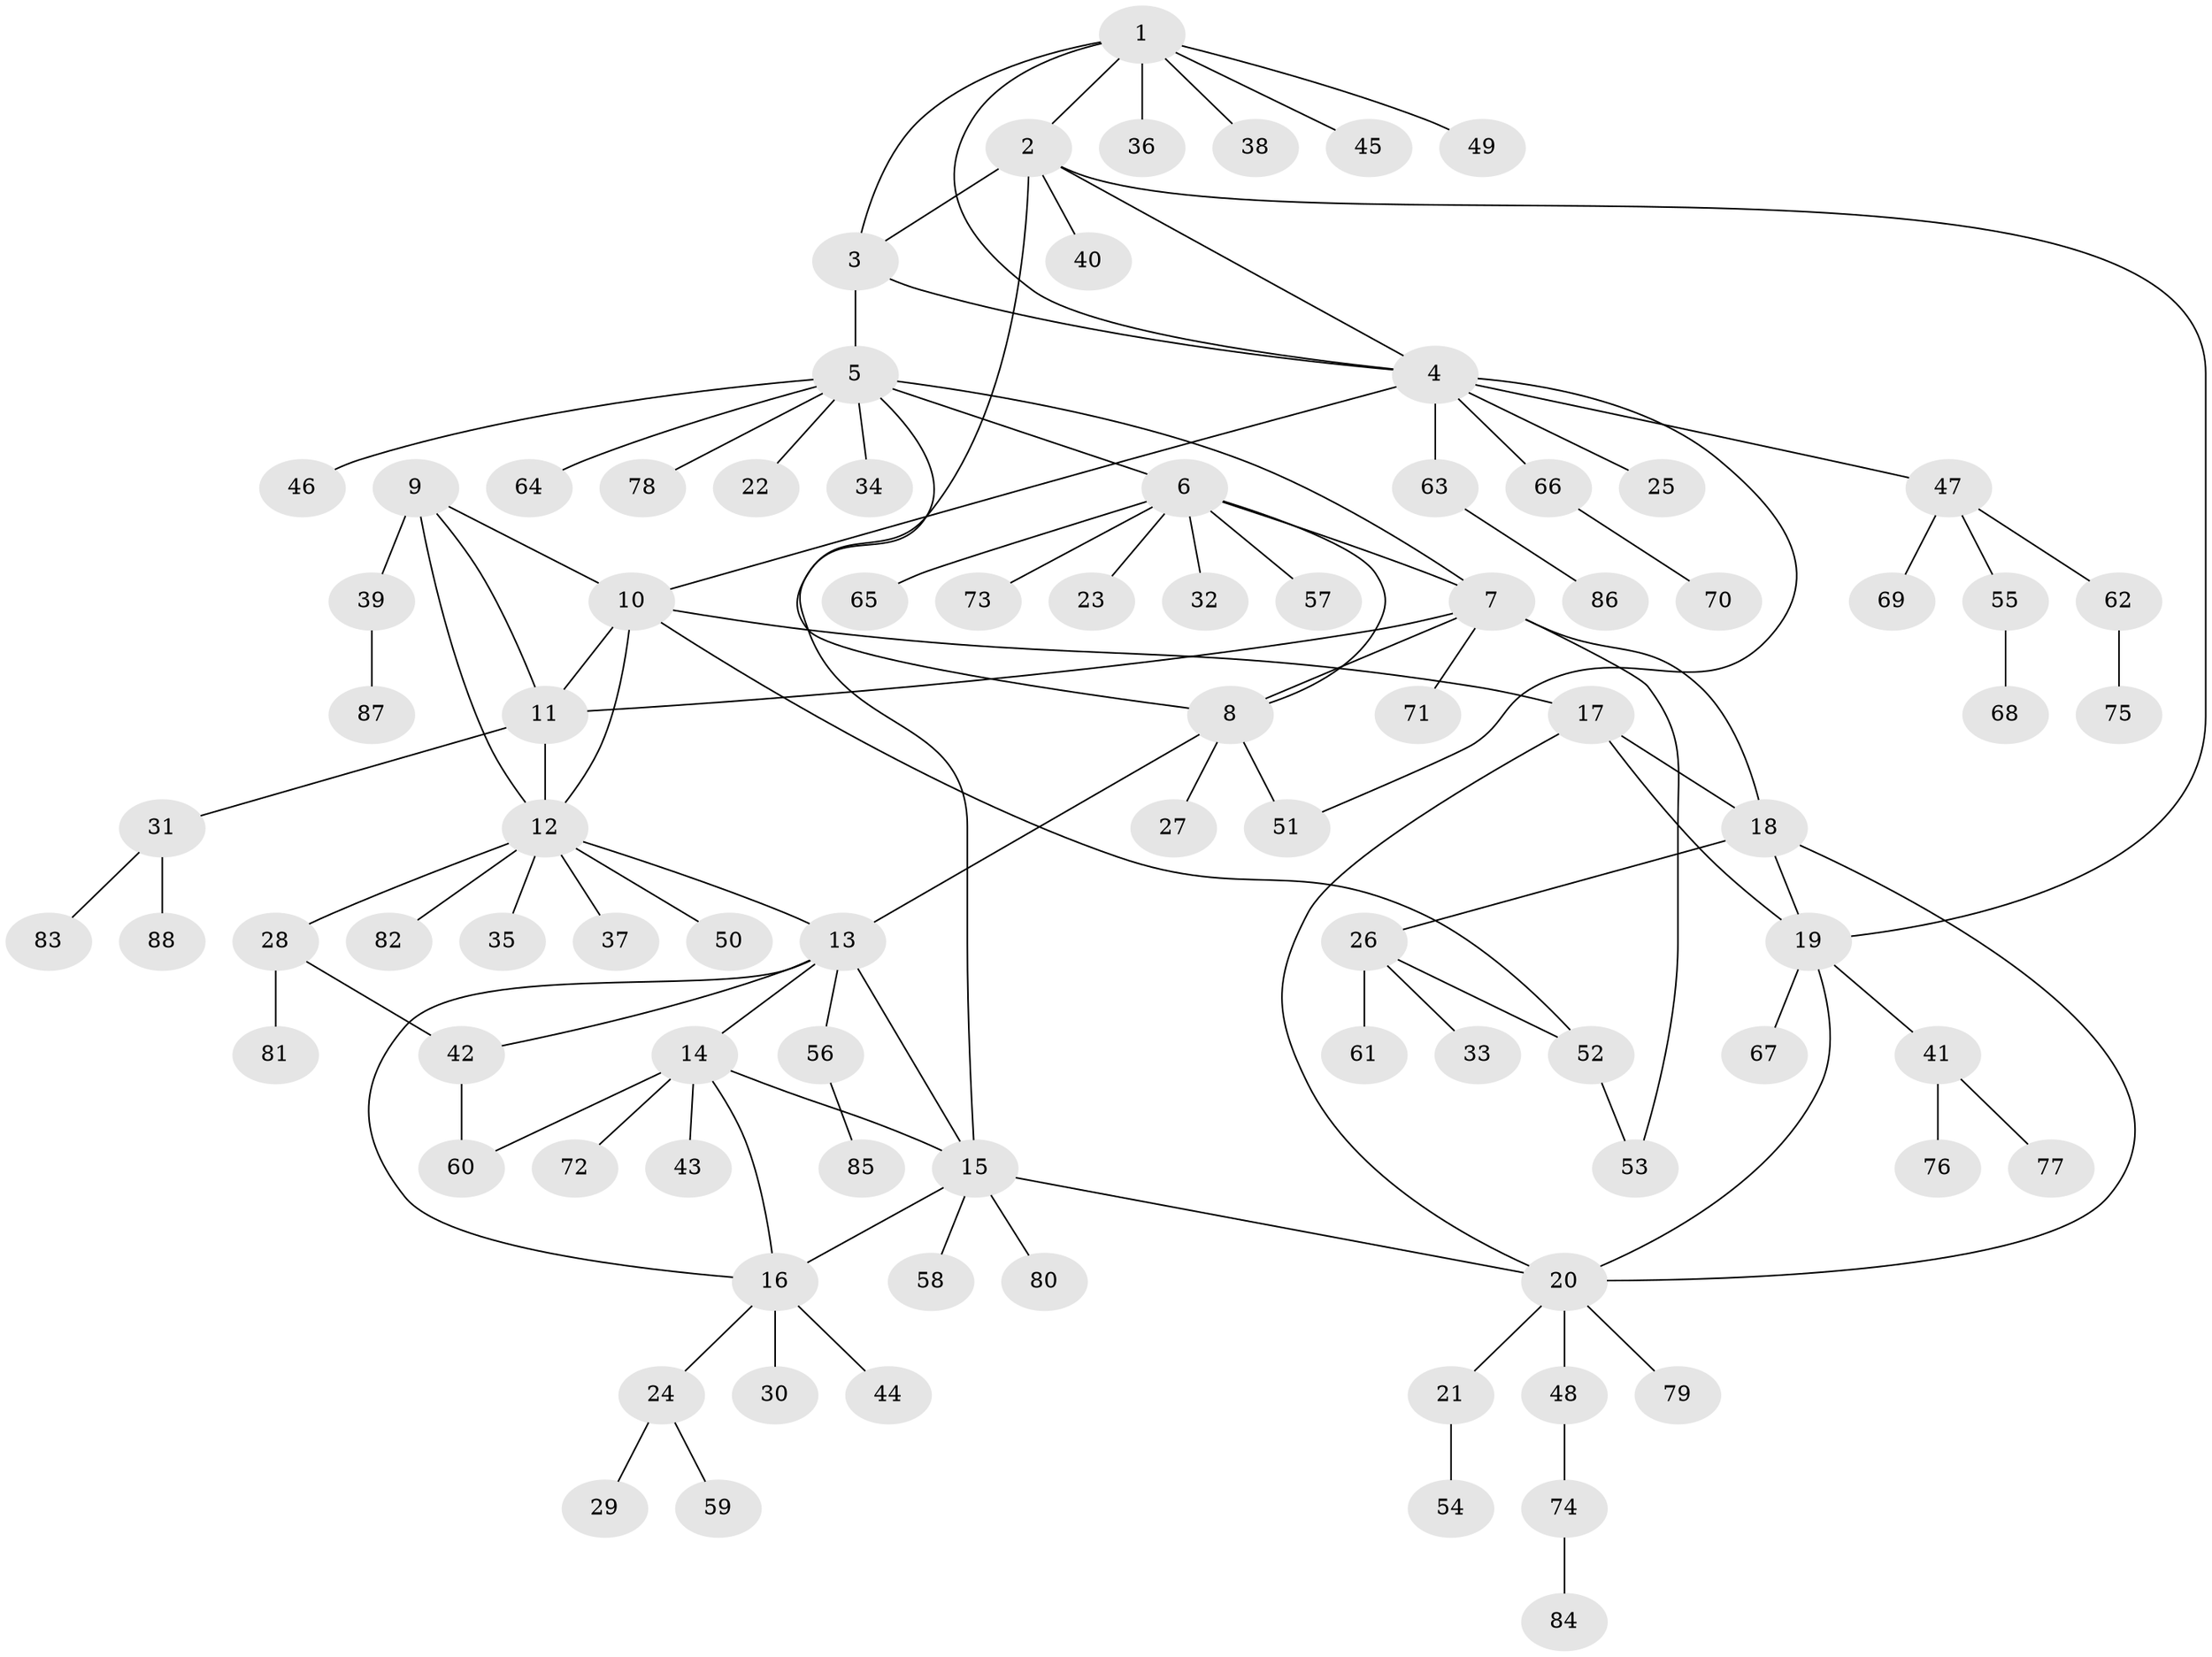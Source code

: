 // Generated by graph-tools (version 1.1) at 2025/26/03/09/25 03:26:37]
// undirected, 88 vertices, 113 edges
graph export_dot {
graph [start="1"]
  node [color=gray90,style=filled];
  1;
  2;
  3;
  4;
  5;
  6;
  7;
  8;
  9;
  10;
  11;
  12;
  13;
  14;
  15;
  16;
  17;
  18;
  19;
  20;
  21;
  22;
  23;
  24;
  25;
  26;
  27;
  28;
  29;
  30;
  31;
  32;
  33;
  34;
  35;
  36;
  37;
  38;
  39;
  40;
  41;
  42;
  43;
  44;
  45;
  46;
  47;
  48;
  49;
  50;
  51;
  52;
  53;
  54;
  55;
  56;
  57;
  58;
  59;
  60;
  61;
  62;
  63;
  64;
  65;
  66;
  67;
  68;
  69;
  70;
  71;
  72;
  73;
  74;
  75;
  76;
  77;
  78;
  79;
  80;
  81;
  82;
  83;
  84;
  85;
  86;
  87;
  88;
  1 -- 2;
  1 -- 3;
  1 -- 4;
  1 -- 36;
  1 -- 38;
  1 -- 45;
  1 -- 49;
  2 -- 3;
  2 -- 4;
  2 -- 15;
  2 -- 19;
  2 -- 40;
  3 -- 4;
  3 -- 5;
  4 -- 10;
  4 -- 25;
  4 -- 47;
  4 -- 51;
  4 -- 63;
  4 -- 66;
  5 -- 6;
  5 -- 7;
  5 -- 8;
  5 -- 22;
  5 -- 34;
  5 -- 46;
  5 -- 64;
  5 -- 78;
  6 -- 7;
  6 -- 8;
  6 -- 23;
  6 -- 32;
  6 -- 57;
  6 -- 65;
  6 -- 73;
  7 -- 8;
  7 -- 11;
  7 -- 18;
  7 -- 53;
  7 -- 71;
  8 -- 13;
  8 -- 27;
  8 -- 51;
  9 -- 10;
  9 -- 11;
  9 -- 12;
  9 -- 39;
  10 -- 11;
  10 -- 12;
  10 -- 17;
  10 -- 52;
  11 -- 12;
  11 -- 31;
  12 -- 13;
  12 -- 28;
  12 -- 35;
  12 -- 37;
  12 -- 50;
  12 -- 82;
  13 -- 14;
  13 -- 15;
  13 -- 16;
  13 -- 42;
  13 -- 56;
  14 -- 15;
  14 -- 16;
  14 -- 43;
  14 -- 60;
  14 -- 72;
  15 -- 16;
  15 -- 20;
  15 -- 58;
  15 -- 80;
  16 -- 24;
  16 -- 30;
  16 -- 44;
  17 -- 18;
  17 -- 19;
  17 -- 20;
  18 -- 19;
  18 -- 20;
  18 -- 26;
  19 -- 20;
  19 -- 41;
  19 -- 67;
  20 -- 21;
  20 -- 48;
  20 -- 79;
  21 -- 54;
  24 -- 29;
  24 -- 59;
  26 -- 33;
  26 -- 52;
  26 -- 61;
  28 -- 42;
  28 -- 81;
  31 -- 83;
  31 -- 88;
  39 -- 87;
  41 -- 76;
  41 -- 77;
  42 -- 60;
  47 -- 55;
  47 -- 62;
  47 -- 69;
  48 -- 74;
  52 -- 53;
  55 -- 68;
  56 -- 85;
  62 -- 75;
  63 -- 86;
  66 -- 70;
  74 -- 84;
}
